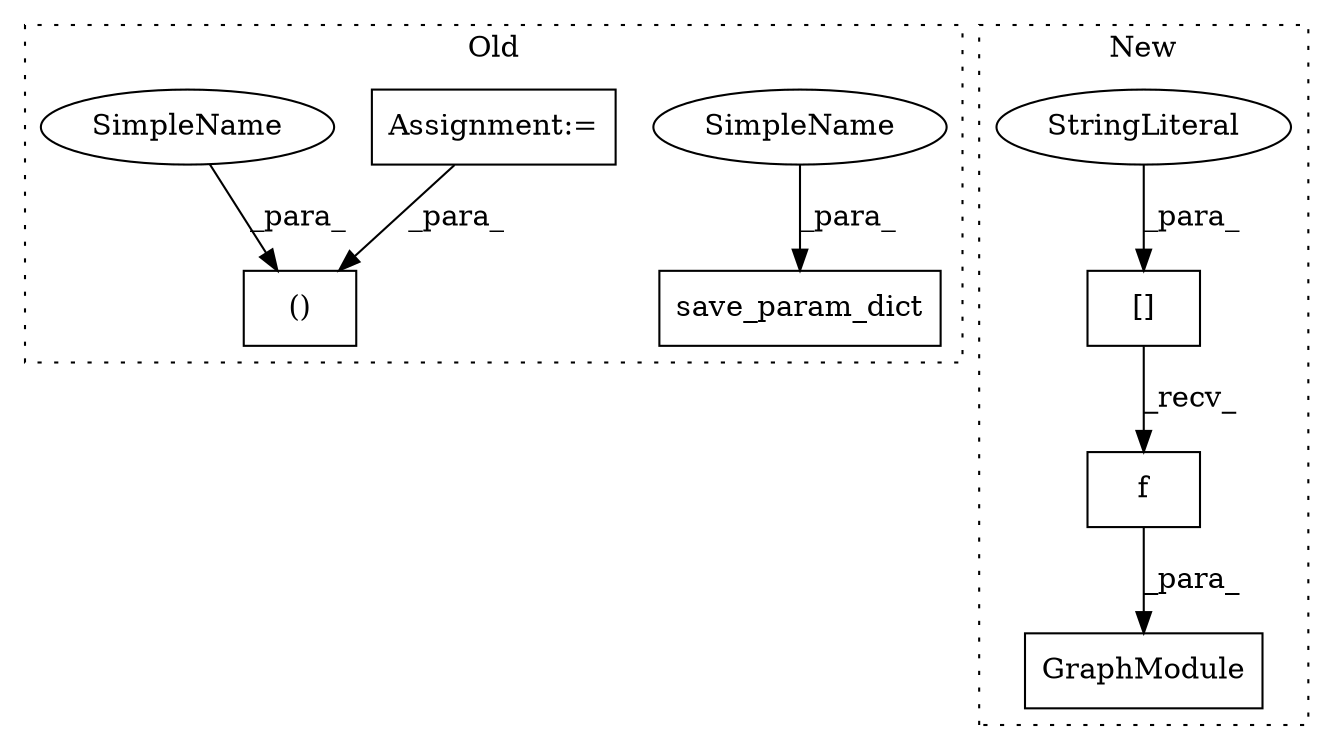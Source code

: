 digraph G {
subgraph cluster0 {
1 [label="save_param_dict" a="32" s="1912,1934" l="16,1" shape="box"];
3 [label="()" a="106" s="1196" l="40" shape="box"];
7 [label="Assignment:=" a="7" s="550" l="5" shape="box"];
8 [label="SimpleName" a="42" s="1928" l="6" shape="ellipse"];
9 [label="SimpleName" a="42" s="1230" l="6" shape="ellipse"];
label = "Old";
style="dotted";
}
subgraph cluster1 {
2 [label="[]" a="2" s="1280,1293" l="4,1" shape="box"];
4 [label="f" a="32" s="1295,1300" l="2,1" shape="box"];
5 [label="StringLiteral" a="45" s="1284" l="9" shape="ellipse"];
6 [label="GraphModule" a="32" s="1268,1301" l="12,1" shape="box"];
label = "New";
style="dotted";
}
2 -> 4 [label="_recv_"];
4 -> 6 [label="_para_"];
5 -> 2 [label="_para_"];
7 -> 3 [label="_para_"];
8 -> 1 [label="_para_"];
9 -> 3 [label="_para_"];
}